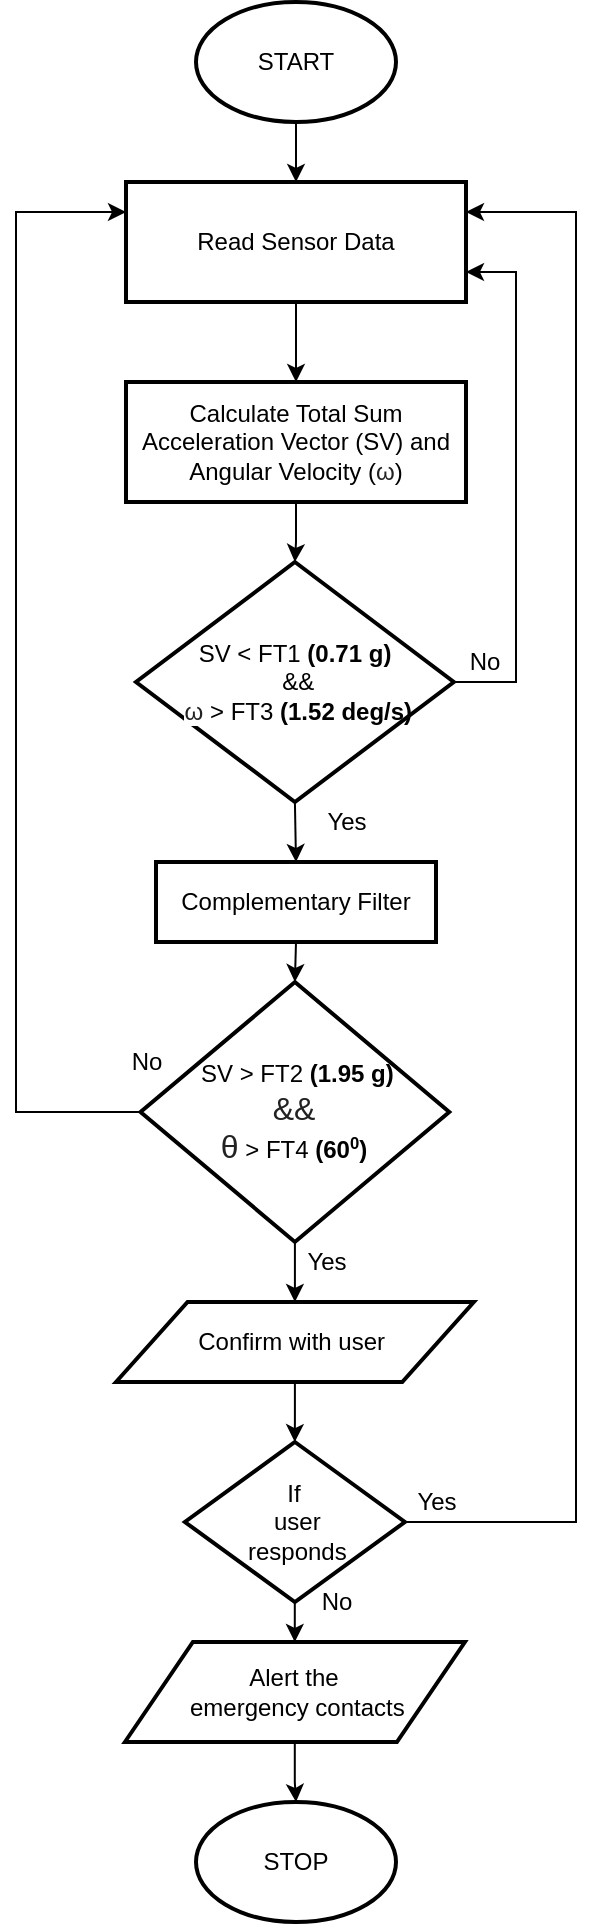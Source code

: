 <mxfile version="13.4.0" type="device"><diagram id="BxlAPhjX9TrmbqvnjUsG" name="Page-1"><mxGraphModel dx="652" dy="423" grid="1" gridSize="10" guides="1" tooltips="1" connect="1" arrows="1" fold="1" page="1" pageScale="1" pageWidth="850" pageHeight="1100" math="0" shadow="0"><root><mxCell id="0"/><mxCell id="1" parent="0"/><mxCell id="8aDX_VNU1GN_QRhN5Iew-9" value="" style="edgeStyle=orthogonalEdgeStyle;rounded=0;orthogonalLoop=1;jettySize=auto;html=1;" parent="1" source="8aDX_VNU1GN_QRhN5Iew-2" target="8aDX_VNU1GN_QRhN5Iew-4" edge="1"><mxGeometry relative="1" as="geometry"/></mxCell><mxCell id="8aDX_VNU1GN_QRhN5Iew-2" value="START" style="strokeWidth=2;html=1;shape=mxgraph.flowchart.start_1;whiteSpace=wrap;" parent="1" vertex="1"><mxGeometry x="350" y="50" width="100" height="60" as="geometry"/></mxCell><mxCell id="8aDX_VNU1GN_QRhN5Iew-10" value="" style="edgeStyle=orthogonalEdgeStyle;rounded=0;orthogonalLoop=1;jettySize=auto;html=1;" parent="1" source="8aDX_VNU1GN_QRhN5Iew-4" target="8aDX_VNU1GN_QRhN5Iew-6" edge="1"><mxGeometry relative="1" as="geometry"/></mxCell><mxCell id="8aDX_VNU1GN_QRhN5Iew-4" value="Read Sensor Data" style="rounded=0;whiteSpace=wrap;html=1;strokeWidth=2;" parent="1" vertex="1"><mxGeometry x="315" y="140" width="170" height="60" as="geometry"/></mxCell><mxCell id="8aDX_VNU1GN_QRhN5Iew-15" value="" style="edgeStyle=orthogonalEdgeStyle;rounded=0;orthogonalLoop=1;jettySize=auto;html=1;entryX=0.5;entryY=0;entryDx=0;entryDy=0;" parent="1" source="8aDX_VNU1GN_QRhN5Iew-6" target="8aDX_VNU1GN_QRhN5Iew-11" edge="1"><mxGeometry relative="1" as="geometry"><mxPoint x="401" y="330" as="targetPoint"/></mxGeometry></mxCell><mxCell id="8aDX_VNU1GN_QRhN5Iew-6" value="Calculate Total Sum Acceleration Vector (SV) and Angular Velocity (&lt;span style=&quot;color: rgb(34 , 34 , 34) ; font-family: &amp;#34;arial&amp;#34; , sans-serif ; text-align: left ; background-color: rgb(255 , 255 , 255)&quot;&gt;ω&lt;/span&gt;)" style="rounded=0;whiteSpace=wrap;html=1;strokeWidth=2;" parent="1" vertex="1"><mxGeometry x="315" y="240" width="170" height="60" as="geometry"/></mxCell><mxCell id="8aDX_VNU1GN_QRhN5Iew-23" value="" style="edgeStyle=orthogonalEdgeStyle;rounded=0;orthogonalLoop=1;jettySize=auto;html=1;entryX=1;entryY=0.75;entryDx=0;entryDy=0;exitX=1;exitY=0.5;exitDx=0;exitDy=0;" parent="1" source="8aDX_VNU1GN_QRhN5Iew-11" target="8aDX_VNU1GN_QRhN5Iew-4" edge="1"><mxGeometry relative="1" as="geometry"><mxPoint x="520" y="380" as="targetPoint"/><Array as="points"><mxPoint x="510" y="390"/><mxPoint x="510" y="185"/></Array></mxGeometry></mxCell><mxCell id="8aDX_VNU1GN_QRhN5Iew-11" value="&lt;font style=&quot;font-size: 12px&quot;&gt;SV &amp;lt; FT1 &lt;b&gt;(0.71 g)&lt;/b&gt;&lt;br&gt;&amp;nbsp;&amp;amp;&amp;amp;&lt;br&gt;&amp;nbsp;&lt;span style=&quot;color: rgb(34 , 34 , 34) ; font-family: &amp;#34;arial&amp;#34; , sans-serif ; text-align: left ; background-color: rgb(255 , 255 , 255)&quot;&gt;ω&lt;/span&gt;&lt;span style=&quot;font-family: &amp;#34;helvetica&amp;#34;&quot;&gt;&amp;nbsp;&amp;gt; FT3 &lt;b&gt;(1.52 deg/s)&lt;/b&gt;&lt;/span&gt;&lt;/font&gt;" style="rhombus;whiteSpace=wrap;html=1;strokeWidth=2;" parent="1" vertex="1"><mxGeometry x="320" y="330" width="158.91" height="120" as="geometry"/></mxCell><mxCell id="8aDX_VNU1GN_QRhN5Iew-49" value="" style="edgeStyle=orthogonalEdgeStyle;rounded=0;orthogonalLoop=1;jettySize=auto;html=1;entryX=0;entryY=0.25;entryDx=0;entryDy=0;exitX=0;exitY=0.5;exitDx=0;exitDy=0;" parent="1" source="8aDX_VNU1GN_QRhN5Iew-13" target="8aDX_VNU1GN_QRhN5Iew-4" edge="1"><mxGeometry relative="1" as="geometry"><mxPoint x="220" y="146" as="targetPoint"/><Array as="points"><mxPoint x="260" y="605"/><mxPoint x="260" y="155"/></Array></mxGeometry></mxCell><mxCell id="zCf9M1r2FNxabBEGUGaG-13" value="" style="edgeStyle=orthogonalEdgeStyle;rounded=0;orthogonalLoop=1;jettySize=auto;html=1;" edge="1" parent="1" source="8aDX_VNU1GN_QRhN5Iew-13" target="8aDX_VNU1GN_QRhN5Iew-32"><mxGeometry relative="1" as="geometry"><Array as="points"><mxPoint x="400" y="670"/></Array></mxGeometry></mxCell><mxCell id="8aDX_VNU1GN_QRhN5Iew-13" value="&amp;nbsp;SV &amp;gt; FT2 &lt;b&gt;(1.95 g)&lt;/b&gt;&lt;br&gt;&lt;span style=&quot;color: rgb(34 , 34 , 34) ; font-family: &amp;#34;arial&amp;#34; , sans-serif ; font-size: 16px ; text-align: left ; background-color: rgb(255 , 255 , 255)&quot;&gt;&amp;amp;&amp;amp;&lt;br&gt;θ&lt;/span&gt;&amp;nbsp;&amp;gt; FT4 &lt;b&gt;(60&lt;span style=&quot;font-size: 10px&quot;&gt;&lt;sup&gt;0&lt;/sup&gt;&lt;/span&gt;)&lt;/b&gt;" style="rhombus;whiteSpace=wrap;html=1;strokeWidth=2;" parent="1" vertex="1"><mxGeometry x="322.27" y="540" width="154.37" height="130" as="geometry"/></mxCell><mxCell id="8aDX_VNU1GN_QRhN5Iew-24" value="No" style="text;html=1;align=center;verticalAlign=middle;resizable=0;points=[];autosize=1;" parent="1" vertex="1"><mxGeometry x="478.91" y="370" width="30" height="20" as="geometry"/></mxCell><mxCell id="8aDX_VNU1GN_QRhN5Iew-25" value="Yes" style="text;html=1;align=center;verticalAlign=middle;resizable=0;points=[];autosize=1;" parent="1" vertex="1"><mxGeometry x="405" y="450" width="40" height="20" as="geometry"/></mxCell><mxCell id="8aDX_VNU1GN_QRhN5Iew-35" value="" style="edgeStyle=orthogonalEdgeStyle;rounded=0;orthogonalLoop=1;jettySize=auto;html=1;" parent="1" source="8aDX_VNU1GN_QRhN5Iew-32" target="8aDX_VNU1GN_QRhN5Iew-33" edge="1"><mxGeometry relative="1" as="geometry"/></mxCell><mxCell id="8aDX_VNU1GN_QRhN5Iew-32" value="Confirm with user&amp;nbsp;" style="shape=parallelogram;perimeter=parallelogramPerimeter;whiteSpace=wrap;html=1;strokeWidth=2;" parent="1" vertex="1"><mxGeometry x="310" y="700" width="178.91" height="40" as="geometry"/></mxCell><mxCell id="8aDX_VNU1GN_QRhN5Iew-37" value="" style="edgeStyle=orthogonalEdgeStyle;rounded=0;orthogonalLoop=1;jettySize=auto;html=1;entryX=1;entryY=0.25;entryDx=0;entryDy=0;exitX=1;exitY=0.5;exitDx=0;exitDy=0;" parent="1" source="8aDX_VNU1GN_QRhN5Iew-33" target="8aDX_VNU1GN_QRhN5Iew-4" edge="1"><mxGeometry relative="1" as="geometry"><mxPoint x="710" y="100" as="targetPoint"/><Array as="points"><mxPoint x="540" y="810"/><mxPoint x="540" y="155"/></Array></mxGeometry></mxCell><mxCell id="8aDX_VNU1GN_QRhN5Iew-43" value="" style="edgeStyle=orthogonalEdgeStyle;rounded=0;orthogonalLoop=1;jettySize=auto;html=1;" parent="1" source="8aDX_VNU1GN_QRhN5Iew-33" target="8aDX_VNU1GN_QRhN5Iew-39" edge="1"><mxGeometry relative="1" as="geometry"/></mxCell><mxCell id="8aDX_VNU1GN_QRhN5Iew-33" value="If&lt;br&gt;&amp;nbsp;user&lt;br&gt;&amp;nbsp;responds" style="rhombus;whiteSpace=wrap;html=1;strokeWidth=2;" parent="1" vertex="1"><mxGeometry x="344.45" y="770" width="110" height="80" as="geometry"/></mxCell><mxCell id="8aDX_VNU1GN_QRhN5Iew-44" value="" style="edgeStyle=orthogonalEdgeStyle;rounded=0;orthogonalLoop=1;jettySize=auto;html=1;" parent="1" source="8aDX_VNU1GN_QRhN5Iew-39" target="8aDX_VNU1GN_QRhN5Iew-40" edge="1"><mxGeometry relative="1" as="geometry"/></mxCell><mxCell id="8aDX_VNU1GN_QRhN5Iew-39" value="Alert the&lt;br&gt;&amp;nbsp;emergency contacts" style="shape=parallelogram;perimeter=parallelogramPerimeter;whiteSpace=wrap;html=1;strokeWidth=2;" parent="1" vertex="1"><mxGeometry x="314.45" y="870" width="170" height="50" as="geometry"/></mxCell><mxCell id="8aDX_VNU1GN_QRhN5Iew-40" value="STOP" style="strokeWidth=2;html=1;shape=mxgraph.flowchart.start_1;whiteSpace=wrap;" parent="1" vertex="1"><mxGeometry x="350" y="950" width="100" height="60" as="geometry"/></mxCell><mxCell id="8aDX_VNU1GN_QRhN5Iew-42" value="Yes" style="text;html=1;align=center;verticalAlign=middle;resizable=0;points=[];autosize=1;" parent="1" vertex="1"><mxGeometry x="395" y="670" width="40" height="20" as="geometry"/></mxCell><mxCell id="8aDX_VNU1GN_QRhN5Iew-45" value="Yes" style="text;html=1;align=center;verticalAlign=middle;resizable=0;points=[];autosize=1;" parent="1" vertex="1"><mxGeometry x="450" y="790" width="40" height="20" as="geometry"/></mxCell><mxCell id="8aDX_VNU1GN_QRhN5Iew-46" value="No" style="text;html=1;align=center;verticalAlign=middle;resizable=0;points=[];autosize=1;" parent="1" vertex="1"><mxGeometry x="405" y="840" width="30" height="20" as="geometry"/></mxCell><mxCell id="8aDX_VNU1GN_QRhN5Iew-50" value="No" style="text;html=1;align=center;verticalAlign=middle;resizable=0;points=[];autosize=1;" parent="1" vertex="1"><mxGeometry x="310" y="570" width="30" height="20" as="geometry"/></mxCell><mxCell id="zCf9M1r2FNxabBEGUGaG-6" value="Complementary Filter" style="rounded=0;whiteSpace=wrap;html=1;strokeWidth=2;" vertex="1" parent="1"><mxGeometry x="330.0" y="480" width="140" height="40" as="geometry"/></mxCell><mxCell id="zCf9M1r2FNxabBEGUGaG-11" value="" style="endArrow=classic;html=1;entryX=0.5;entryY=0;entryDx=0;entryDy=0;exitX=0.5;exitY=1;exitDx=0;exitDy=0;" edge="1" parent="1" source="8aDX_VNU1GN_QRhN5Iew-11" target="zCf9M1r2FNxabBEGUGaG-6"><mxGeometry width="50" height="50" relative="1" as="geometry"><mxPoint x="370" y="470" as="sourcePoint"/><mxPoint x="420" y="420" as="targetPoint"/></mxGeometry></mxCell><mxCell id="zCf9M1r2FNxabBEGUGaG-19" value="" style="endArrow=classic;html=1;exitX=0.5;exitY=1;exitDx=0;exitDy=0;entryX=0.5;entryY=0;entryDx=0;entryDy=0;" edge="1" parent="1" source="zCf9M1r2FNxabBEGUGaG-6" target="8aDX_VNU1GN_QRhN5Iew-13"><mxGeometry width="50" height="50" relative="1" as="geometry"><mxPoint x="290" y="570" as="sourcePoint"/><mxPoint x="340" y="520" as="targetPoint"/></mxGeometry></mxCell></root></mxGraphModel></diagram></mxfile>